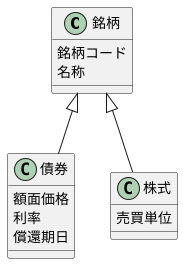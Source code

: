 @startuml

class 銘柄 {
  銘柄コード
  名称
}

class 債券 {
  額面価格
  利率
  償還期日
}

class 株式 {
  売買単位
}

銘柄 <|-- 債券
銘柄 <|-- 株式

@enduml
